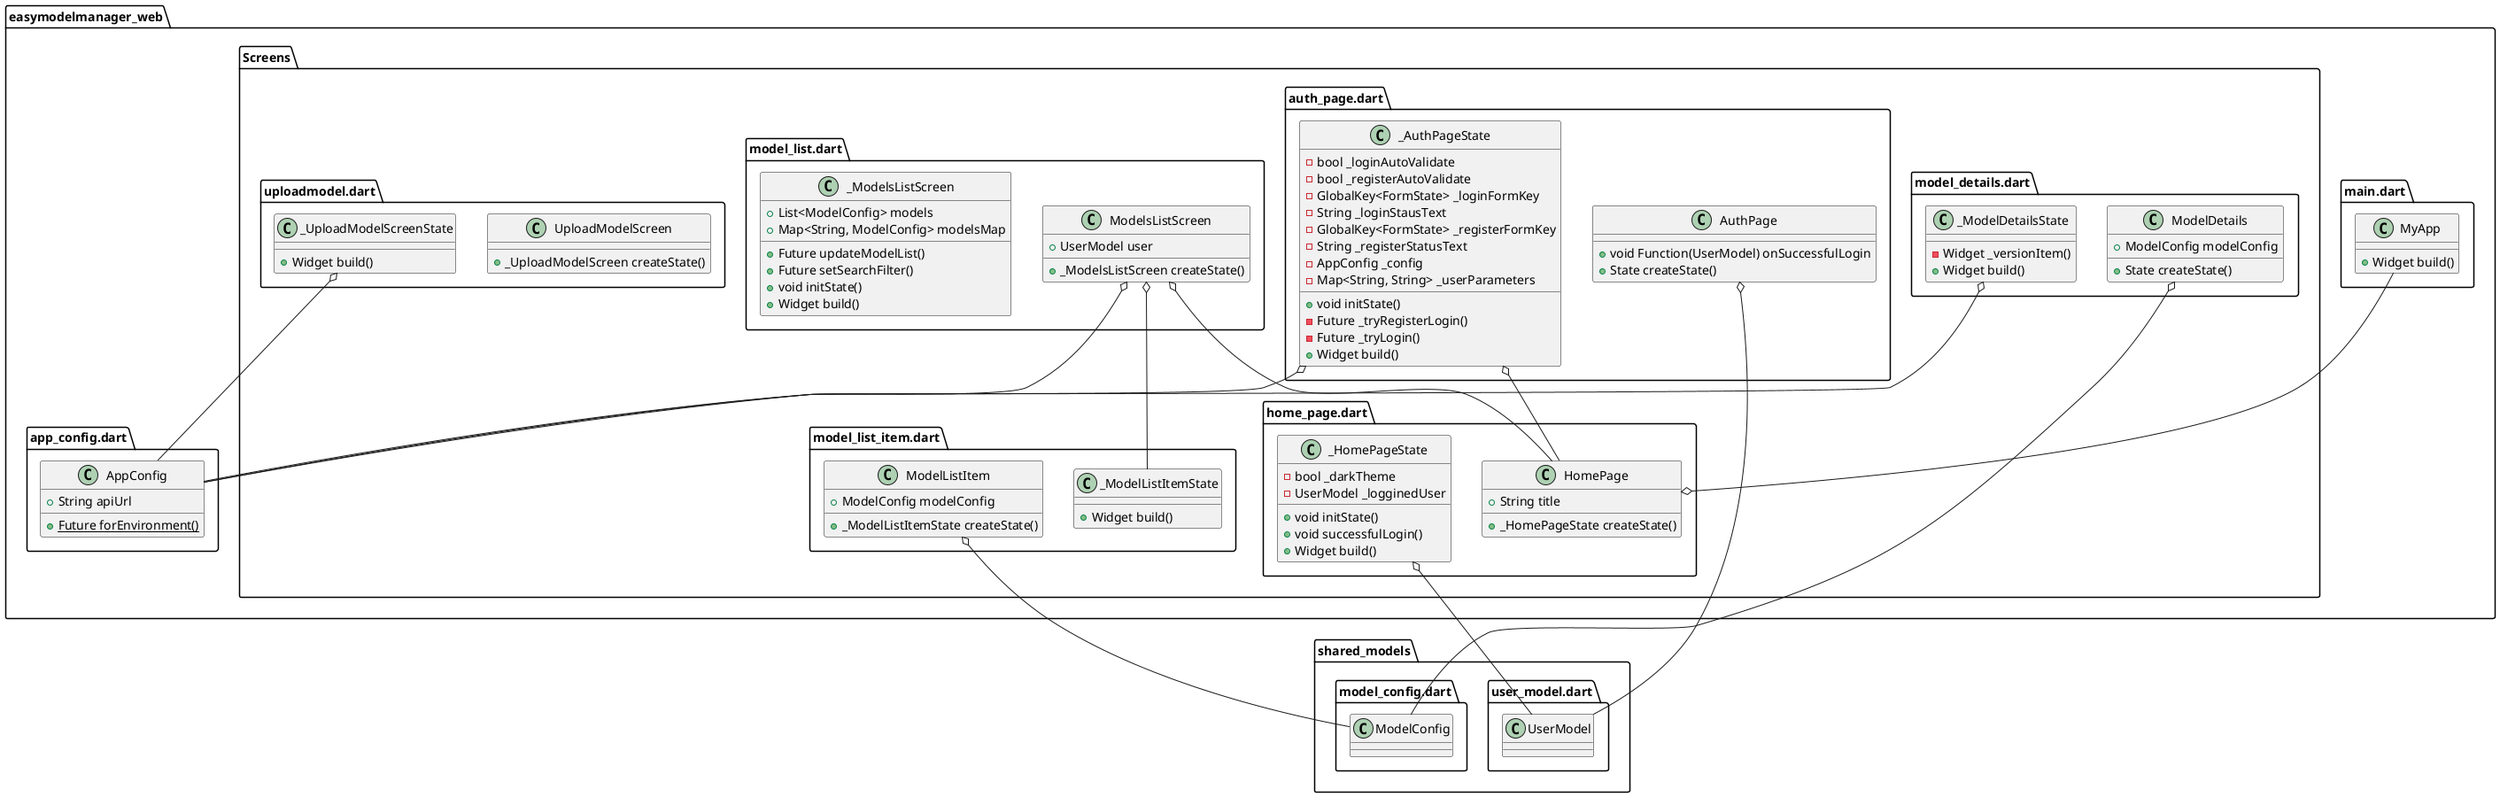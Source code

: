 @startuml modelmanager_web
set namespaceSeparator ::

class "easymodelmanager_web::app_config.dart::AppConfig" {
  +String apiUrl
  {static} +Future forEnvironment()
}

"easymodelmanager_web::main.dart::MyApp" --o "easymodelmanager_web::Screens::home_page.dart::HomePage"

class "easymodelmanager_web::main.dart::MyApp" {
  +Widget build()
}

"easymodelmanager_web::Screens::auth_page.dart::AuthPage" o-- "shared_models::user_model.dart::UserModel"


class "easymodelmanager_web::Screens::auth_page.dart::AuthPage" {
  +void Function(UserModel) onSuccessfulLogin
  +State createState()
}

"easymodelmanager_web::Screens::auth_page.dart::_AuthPageState" o-- "easymodelmanager_web::Screens::home_page.dart::HomePage"


class "easymodelmanager_web::Screens::auth_page.dart::_AuthPageState" {
  -bool _loginAutoValidate
  -bool _registerAutoValidate
  -GlobalKey<FormState> _loginFormKey
  -String _loginStausText
  -GlobalKey<FormState> _registerFormKey
  -String _registerStatusText
  -AppConfig _config
  -Map<String, String> _userParameters
  +void initState()
  -Future _tryRegisterLogin()
  -Future _tryLogin()
  +Widget build()
}

"easymodelmanager_web::Screens::auth_page.dart::_AuthPageState" o-- "easymodelmanager_web::app_config.dart::AppConfig"

class "easymodelmanager_web::Screens::home_page.dart::HomePage" {
  +String title
  +_HomePageState createState()
}

class "easymodelmanager_web::Screens::home_page.dart::_HomePageState" {
  -bool _darkTheme
  -UserModel _logginedUser
  +void initState()
  +void successfulLogin()
  +Widget build()
}

"easymodelmanager_web::Screens::home_page.dart::_HomePageState" o-- "shared_models::user_model.dart::UserModel"

class "easymodelmanager_web::Screens::model_details.dart::ModelDetails" {
  +ModelConfig modelConfig
  +State createState()
}

"easymodelmanager_web::Screens::model_details.dart::ModelDetails" o-- "shared_models::model_config.dart::ModelConfig"
"easymodelmanager_web::Screens::model_details.dart::_ModelDetailsState" o-- "easymodelmanager_web::app_config.dart::AppConfig"

class "easymodelmanager_web::Screens::model_details.dart::_ModelDetailsState" {
  -Widget _versionItem()
  +Widget build()
}


class "easymodelmanager_web::Screens::model_list.dart::ModelsListScreen" {
  +UserModel user
  +_ModelsListScreen createState()
}

"easymodelmanager_web::Screens::model_list.dart::ModelsListScreen" o-- "easymodelmanager_web::Screens::home_page.dart::HomePage"
"easymodelmanager_web::Screens::model_list.dart::ModelsListScreen" o-- "easymodelmanager_web::app_config.dart::AppConfig"
"easymodelmanager_web::Screens::model_list.dart::ModelsListScreen" o-- "easymodelmanager_web::Screens::model_list_item.dart::_ModelListItemState"

class "easymodelmanager_web::Screens::model_list.dart::_ModelsListScreen" {
  +List<ModelConfig> models
  +Map<String, ModelConfig> modelsMap
  +Future updateModelList()
  +Future setSearchFilter()
  +void initState()
  +Widget build()
}


class "easymodelmanager_web::Screens::model_list_item.dart::ModelListItem" {
  +ModelConfig modelConfig
  +_ModelListItemState createState()
}

"easymodelmanager_web::Screens::model_list_item.dart::ModelListItem" o-- "shared_models::model_config.dart::ModelConfig"

class "easymodelmanager_web::Screens::model_list_item.dart::_ModelListItemState" {
  +Widget build()
}


class "easymodelmanager_web::Screens::uploadmodel.dart::UploadModelScreen" {
  +_UploadModelScreen createState()
}
"easymodelmanager_web::Screens::uploadmodel.dart::_UploadModelScreenState" o-- "easymodelmanager_web::app_config.dart::AppConfig"

class "easymodelmanager_web::Screens::uploadmodel.dart::_UploadModelScreenState" {
  +Widget build()
}


@enduml